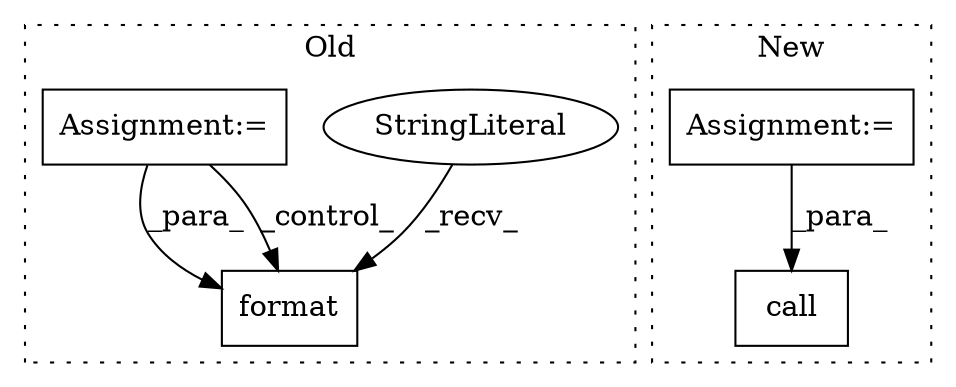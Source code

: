 digraph G {
subgraph cluster0 {
1 [label="format" a="32" s="3528,3536" l="7,1" shape="box"];
3 [label="StringLiteral" a="45" s="3502" l="25" shape="ellipse"];
5 [label="Assignment:=" a="7" s="3404,3484" l="61,2" shape="box"];
label = "Old";
style="dotted";
}
subgraph cluster1 {
2 [label="call" a="32" s="3709,3715" l="5,1" shape="box"];
4 [label="Assignment:=" a="7" s="1781" l="1" shape="box"];
label = "New";
style="dotted";
}
3 -> 1 [label="_recv_"];
4 -> 2 [label="_para_"];
5 -> 1 [label="_para_"];
5 -> 1 [label="_control_"];
}